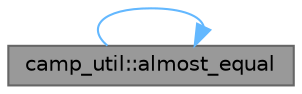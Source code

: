 digraph "camp_util::almost_equal"
{
 // LATEX_PDF_SIZE
  bgcolor="transparent";
  edge [fontname=Helvetica,fontsize=10,labelfontname=Helvetica,labelfontsize=10];
  node [fontname=Helvetica,fontsize=10,shape=box,height=0.2,width=0.4];
  rankdir="LR";
  Node1 [label="camp_util::almost_equal",height=0.2,width=0.4,color="gray40", fillcolor="grey60", style="filled", fontcolor="black",tooltip="Tests whether two real numbers are almost equal using only a relative tolerance."];
  Node1 -> Node1 [color="steelblue1",style="solid"];
}
